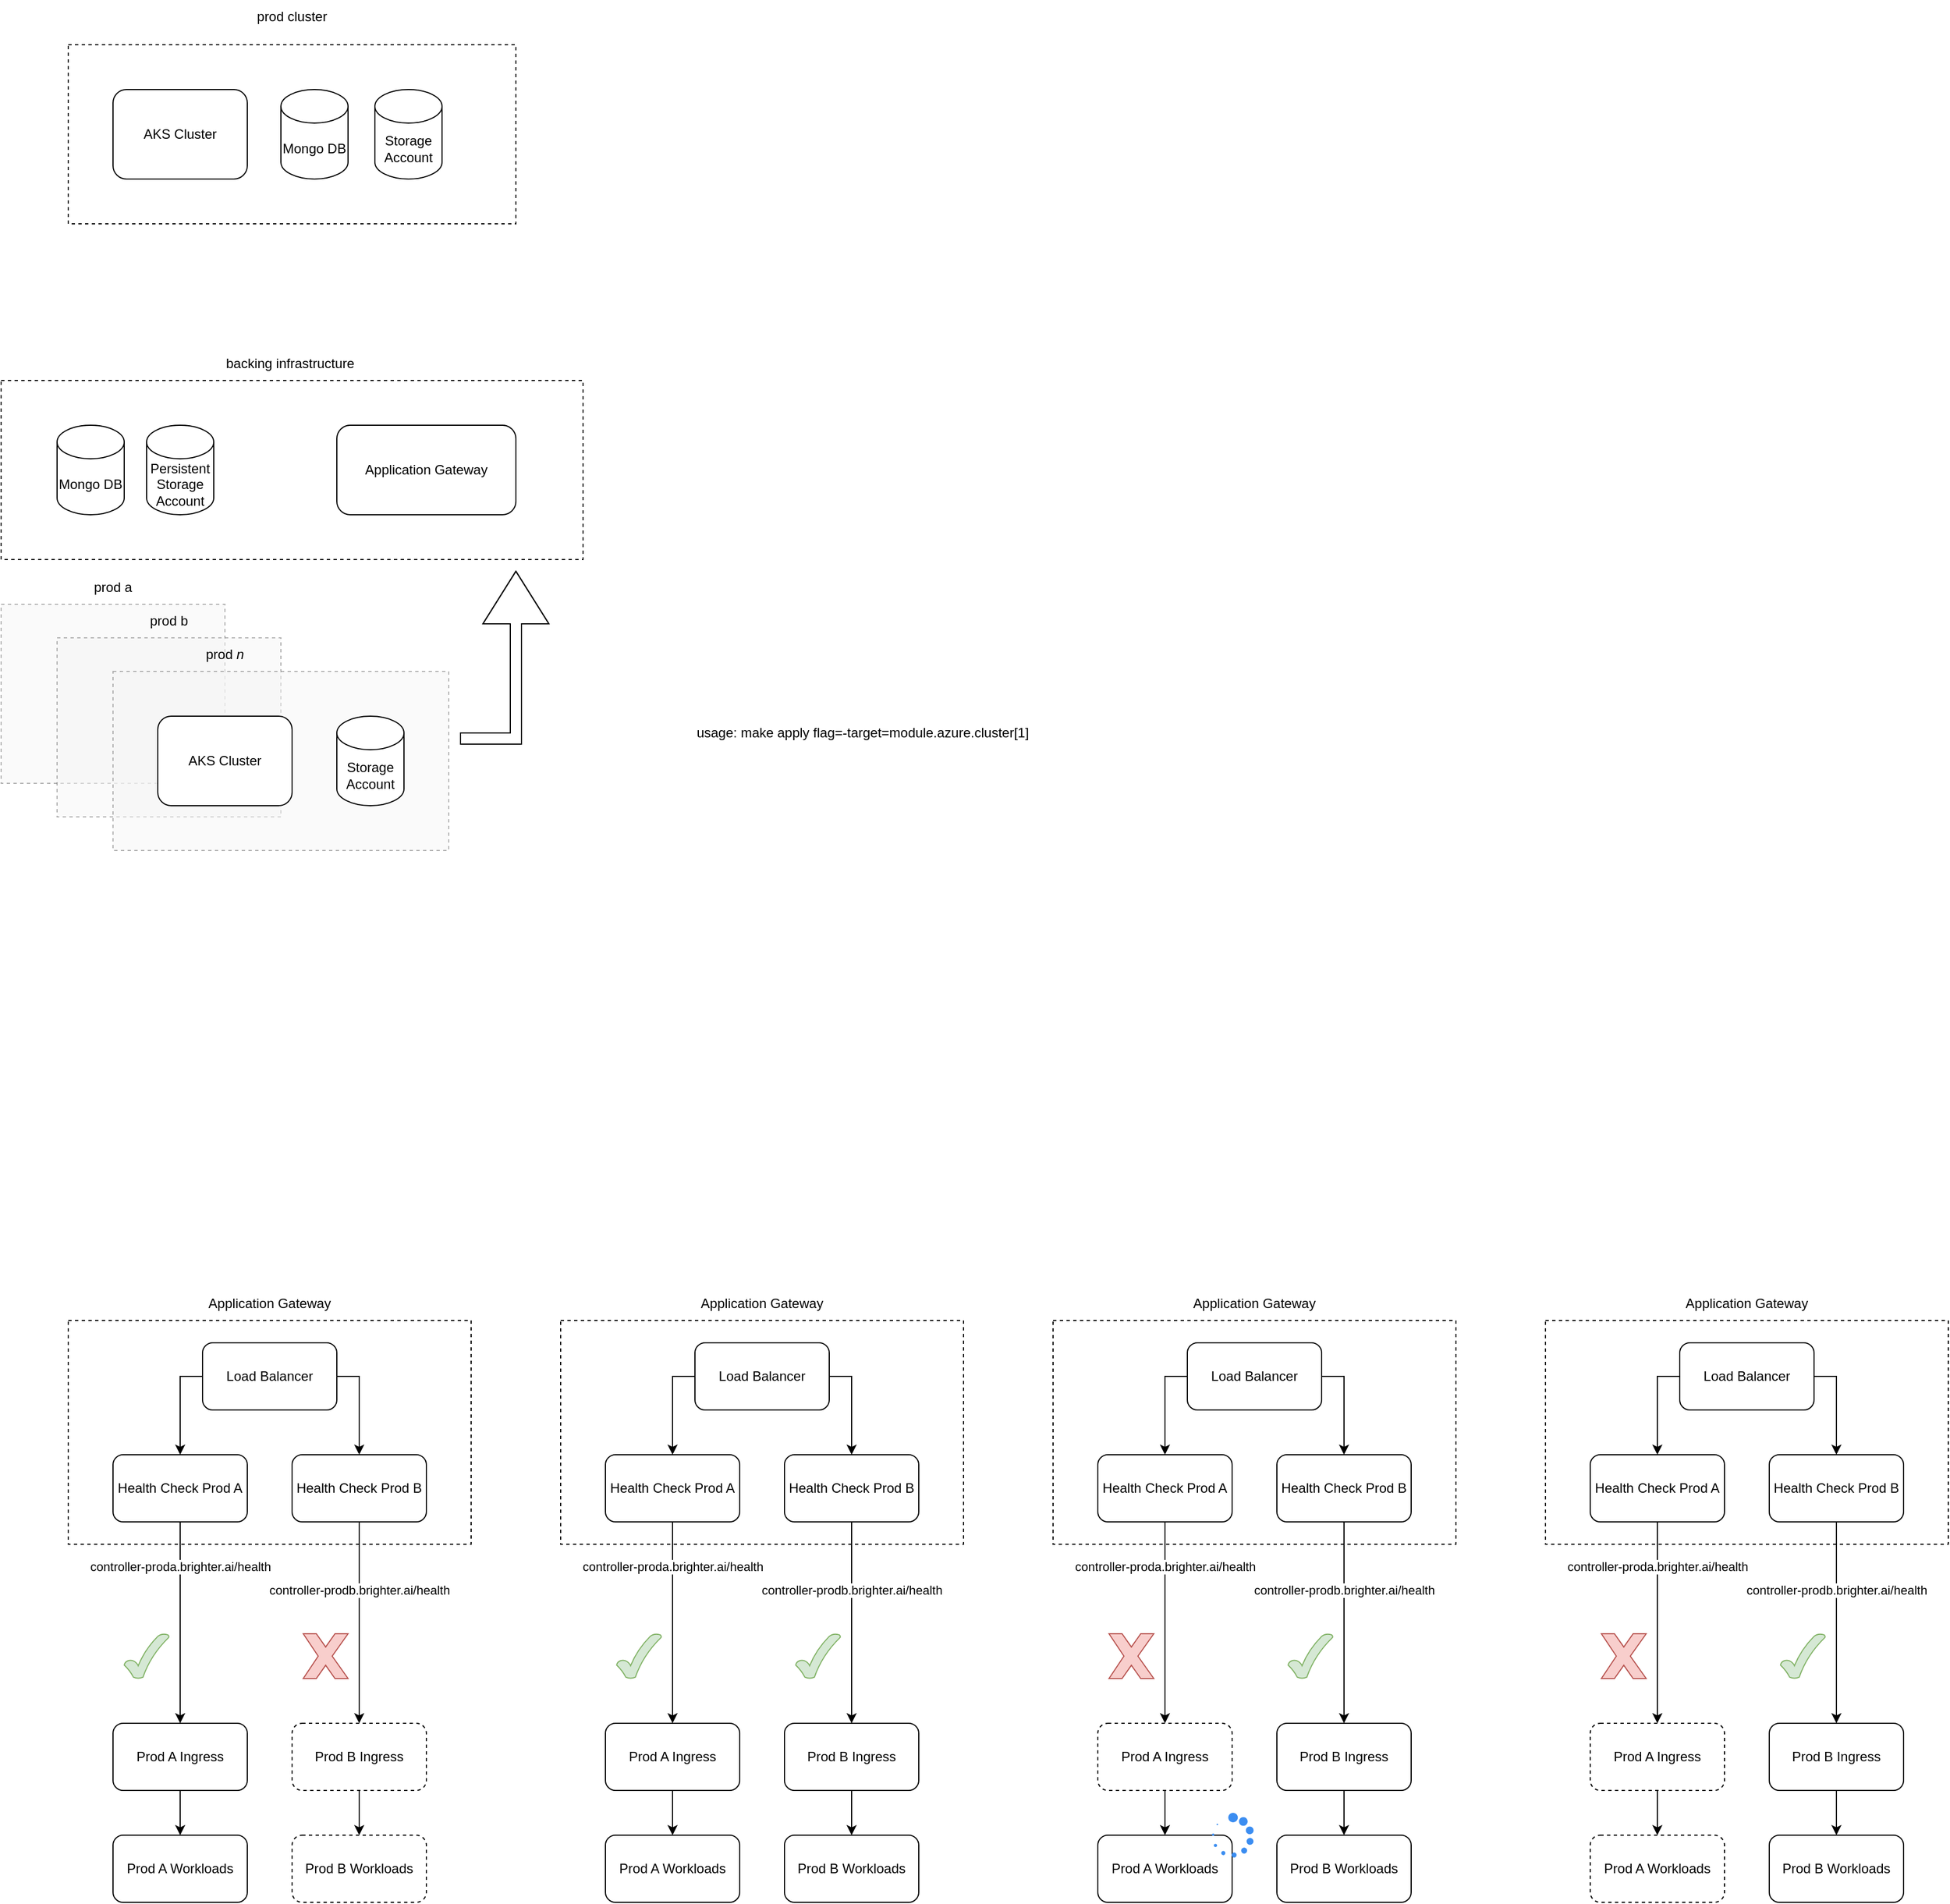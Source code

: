 <mxfile version="21.3.2" type="github">
  <diagram name="Page-1" id="UDhhqJxpYbAcWsfHzgjm">
    <mxGraphModel dx="1865" dy="998" grid="1" gridSize="10" guides="1" tooltips="1" connect="1" arrows="1" fold="1" page="1" pageScale="1" pageWidth="827" pageHeight="1169" math="0" shadow="0">
      <root>
        <mxCell id="0" />
        <mxCell id="1" parent="0" />
        <mxCell id="UAQwls65sq5eITKKGj8J-15" value="" style="rounded=0;whiteSpace=wrap;html=1;fillColor=none;dashed=1;" vertex="1" parent="1">
          <mxGeometry x="140" y="400" width="520" height="160" as="geometry" />
        </mxCell>
        <mxCell id="UAQwls65sq5eITKKGj8J-1" value="" style="rounded=0;whiteSpace=wrap;html=1;fillColor=none;dashed=1;" vertex="1" parent="1">
          <mxGeometry x="200" y="100" width="400" height="160" as="geometry" />
        </mxCell>
        <mxCell id="UAQwls65sq5eITKKGj8J-2" value="prod cluster" style="text;html=1;strokeColor=none;fillColor=none;align=center;verticalAlign=middle;whiteSpace=wrap;rounded=0;" vertex="1" parent="1">
          <mxGeometry x="360" y="60" width="80" height="30" as="geometry" />
        </mxCell>
        <mxCell id="UAQwls65sq5eITKKGj8J-3" value="Storage Account" style="shape=cylinder3;whiteSpace=wrap;html=1;boundedLbl=1;backgroundOutline=1;size=15;" vertex="1" parent="1">
          <mxGeometry x="474" y="140" width="60" height="80" as="geometry" />
        </mxCell>
        <mxCell id="UAQwls65sq5eITKKGj8J-4" value="Mongo DB" style="shape=cylinder3;whiteSpace=wrap;html=1;boundedLbl=1;backgroundOutline=1;size=15;" vertex="1" parent="1">
          <mxGeometry x="390" y="140" width="60" height="80" as="geometry" />
        </mxCell>
        <mxCell id="UAQwls65sq5eITKKGj8J-5" value="AKS Cluster" style="rounded=1;whiteSpace=wrap;html=1;" vertex="1" parent="1">
          <mxGeometry x="240" y="140" width="120" height="80" as="geometry" />
        </mxCell>
        <mxCell id="UAQwls65sq5eITKKGj8J-6" value="" style="rounded=0;whiteSpace=wrap;html=1;dashed=1;opacity=50;fillColor=#f5f5f5;fontColor=#333333;strokeColor=#666666;" vertex="1" parent="1">
          <mxGeometry x="140" y="600" width="200" height="160" as="geometry" />
        </mxCell>
        <mxCell id="UAQwls65sq5eITKKGj8J-7" value="prod a" style="text;html=1;strokeColor=none;fillColor=none;align=center;verticalAlign=middle;whiteSpace=wrap;rounded=0;" vertex="1" parent="1">
          <mxGeometry x="200" y="570" width="80" height="30" as="geometry" />
        </mxCell>
        <mxCell id="UAQwls65sq5eITKKGj8J-8" value="Persistent Storage Account" style="shape=cylinder3;whiteSpace=wrap;html=1;boundedLbl=1;backgroundOutline=1;size=15;" vertex="1" parent="1">
          <mxGeometry x="270" y="440" width="60" height="80" as="geometry" />
        </mxCell>
        <mxCell id="UAQwls65sq5eITKKGj8J-9" value="Mongo DB" style="shape=cylinder3;whiteSpace=wrap;html=1;boundedLbl=1;backgroundOutline=1;size=15;" vertex="1" parent="1">
          <mxGeometry x="190" y="440" width="60" height="80" as="geometry" />
        </mxCell>
        <mxCell id="UAQwls65sq5eITKKGj8J-11" value="" style="rounded=0;whiteSpace=wrap;html=1;dashed=1;opacity=50;fillColor=#f5f5f5;fontColor=#333333;strokeColor=#666666;" vertex="1" parent="1">
          <mxGeometry x="190" y="630" width="200" height="160" as="geometry" />
        </mxCell>
        <mxCell id="UAQwls65sq5eITKKGj8J-12" value="prod b" style="text;html=1;strokeColor=none;fillColor=none;align=center;verticalAlign=middle;whiteSpace=wrap;rounded=0;" vertex="1" parent="1">
          <mxGeometry x="250" y="600" width="80" height="30" as="geometry" />
        </mxCell>
        <mxCell id="UAQwls65sq5eITKKGj8J-14" value="usage: make apply flag=-target=module.azure.cluster[1]" style="text;html=1;strokeColor=none;fillColor=none;align=center;verticalAlign=middle;whiteSpace=wrap;rounded=0;" vertex="1" parent="1">
          <mxGeometry x="690" y="700" width="440" height="30" as="geometry" />
        </mxCell>
        <mxCell id="UAQwls65sq5eITKKGj8J-16" value="backing infrastructure&amp;nbsp;" style="text;html=1;strokeColor=none;fillColor=none;align=center;verticalAlign=middle;whiteSpace=wrap;rounded=0;" vertex="1" parent="1">
          <mxGeometry x="300" y="370" width="200" height="30" as="geometry" />
        </mxCell>
        <mxCell id="UAQwls65sq5eITKKGj8J-17" value="Application Gateway" style="rounded=1;whiteSpace=wrap;html=1;" vertex="1" parent="1">
          <mxGeometry x="440" y="440" width="160" height="80" as="geometry" />
        </mxCell>
        <mxCell id="UAQwls65sq5eITKKGj8J-18" value="" style="rounded=0;whiteSpace=wrap;html=1;dashed=1;opacity=50;fillColor=#f5f5f5;fontColor=#333333;strokeColor=#666666;" vertex="1" parent="1">
          <mxGeometry x="240" y="660" width="300" height="160" as="geometry" />
        </mxCell>
        <mxCell id="UAQwls65sq5eITKKGj8J-19" value="prod &lt;i&gt;n&lt;/i&gt;" style="text;html=1;strokeColor=none;fillColor=none;align=center;verticalAlign=middle;whiteSpace=wrap;rounded=0;" vertex="1" parent="1">
          <mxGeometry x="300" y="630" width="80" height="30" as="geometry" />
        </mxCell>
        <mxCell id="UAQwls65sq5eITKKGj8J-20" value="AKS Cluster" style="rounded=1;whiteSpace=wrap;html=1;" vertex="1" parent="1">
          <mxGeometry x="280" y="700" width="120" height="80" as="geometry" />
        </mxCell>
        <mxCell id="UAQwls65sq5eITKKGj8J-21" value="" style="shape=flexArrow;endArrow=classic;html=1;rounded=0;endWidth=48;endSize=15.33;" edge="1" parent="1">
          <mxGeometry width="50" height="50" relative="1" as="geometry">
            <mxPoint x="550" y="720" as="sourcePoint" />
            <mxPoint x="600" y="570" as="targetPoint" />
            <Array as="points">
              <mxPoint x="600" y="720" />
            </Array>
          </mxGeometry>
        </mxCell>
        <mxCell id="UAQwls65sq5eITKKGj8J-22" value="Storage Account" style="shape=cylinder3;whiteSpace=wrap;html=1;boundedLbl=1;backgroundOutline=1;size=15;" vertex="1" parent="1">
          <mxGeometry x="440" y="700" width="60" height="80" as="geometry" />
        </mxCell>
        <mxCell id="UAQwls65sq5eITKKGj8J-24" value="" style="rounded=0;whiteSpace=wrap;html=1;fillColor=none;dashed=1;" vertex="1" parent="1">
          <mxGeometry x="200" y="1240" width="360" height="200" as="geometry" />
        </mxCell>
        <mxCell id="UAQwls65sq5eITKKGj8J-25" value="Application Gateway" style="text;html=1;strokeColor=none;fillColor=none;align=center;verticalAlign=middle;whiteSpace=wrap;rounded=0;" vertex="1" parent="1">
          <mxGeometry x="280" y="1210" width="200" height="30" as="geometry" />
        </mxCell>
        <mxCell id="UAQwls65sq5eITKKGj8J-31" style="edgeStyle=orthogonalEdgeStyle;rounded=0;orthogonalLoop=1;jettySize=auto;html=1;entryX=0.5;entryY=0;entryDx=0;entryDy=0;" edge="1" parent="1" source="UAQwls65sq5eITKKGj8J-26" target="UAQwls65sq5eITKKGj8J-28">
          <mxGeometry relative="1" as="geometry" />
        </mxCell>
        <mxCell id="UAQwls65sq5eITKKGj8J-33" value="controller-proda.brighter.ai/health" style="edgeLabel;html=1;align=center;verticalAlign=middle;resizable=0;points=[];" vertex="1" connectable="0" parent="UAQwls65sq5eITKKGj8J-31">
          <mxGeometry x="-0.187" y="2" relative="1" as="geometry">
            <mxPoint x="-2" y="-33" as="offset" />
          </mxGeometry>
        </mxCell>
        <mxCell id="UAQwls65sq5eITKKGj8J-26" value="Health Check Prod A" style="rounded=1;whiteSpace=wrap;html=1;" vertex="1" parent="1">
          <mxGeometry x="240" y="1360" width="120" height="60" as="geometry" />
        </mxCell>
        <mxCell id="UAQwls65sq5eITKKGj8J-32" style="edgeStyle=orthogonalEdgeStyle;rounded=0;orthogonalLoop=1;jettySize=auto;html=1;entryX=0.5;entryY=0;entryDx=0;entryDy=0;" edge="1" parent="1" source="UAQwls65sq5eITKKGj8J-27" target="UAQwls65sq5eITKKGj8J-29">
          <mxGeometry relative="1" as="geometry" />
        </mxCell>
        <mxCell id="UAQwls65sq5eITKKGj8J-34" value="controller-prodb.brighter.ai/health" style="edgeLabel;html=1;align=center;verticalAlign=middle;resizable=0;points=[];" vertex="1" connectable="0" parent="UAQwls65sq5eITKKGj8J-32">
          <mxGeometry x="-0.174" y="1" relative="1" as="geometry">
            <mxPoint x="-1" y="-14" as="offset" />
          </mxGeometry>
        </mxCell>
        <mxCell id="UAQwls65sq5eITKKGj8J-27" value="Health Check Prod B" style="rounded=1;whiteSpace=wrap;html=1;" vertex="1" parent="1">
          <mxGeometry x="400" y="1360" width="120" height="60" as="geometry" />
        </mxCell>
        <mxCell id="UAQwls65sq5eITKKGj8J-59" value="" style="edgeStyle=orthogonalEdgeStyle;rounded=0;orthogonalLoop=1;jettySize=auto;html=1;" edge="1" parent="1" source="UAQwls65sq5eITKKGj8J-28" target="UAQwls65sq5eITKKGj8J-57">
          <mxGeometry relative="1" as="geometry" />
        </mxCell>
        <mxCell id="UAQwls65sq5eITKKGj8J-28" value="Prod A Ingress" style="rounded=1;whiteSpace=wrap;html=1;" vertex="1" parent="1">
          <mxGeometry x="240" y="1600" width="120" height="60" as="geometry" />
        </mxCell>
        <mxCell id="UAQwls65sq5eITKKGj8J-60" value="" style="edgeStyle=orthogonalEdgeStyle;rounded=0;orthogonalLoop=1;jettySize=auto;html=1;" edge="1" parent="1" source="UAQwls65sq5eITKKGj8J-29" target="UAQwls65sq5eITKKGj8J-58">
          <mxGeometry relative="1" as="geometry" />
        </mxCell>
        <mxCell id="UAQwls65sq5eITKKGj8J-29" value="Prod B Ingress" style="rounded=1;whiteSpace=wrap;html=1;dashed=1;fillColor=none;" vertex="1" parent="1">
          <mxGeometry x="400" y="1600" width="120" height="60" as="geometry" />
        </mxCell>
        <mxCell id="UAQwls65sq5eITKKGj8J-36" style="edgeStyle=orthogonalEdgeStyle;rounded=0;orthogonalLoop=1;jettySize=auto;html=1;entryX=0.5;entryY=0;entryDx=0;entryDy=0;" edge="1" parent="1" source="UAQwls65sq5eITKKGj8J-35" target="UAQwls65sq5eITKKGj8J-27">
          <mxGeometry relative="1" as="geometry">
            <Array as="points">
              <mxPoint x="460" y="1290" />
            </Array>
          </mxGeometry>
        </mxCell>
        <mxCell id="UAQwls65sq5eITKKGj8J-37" style="edgeStyle=orthogonalEdgeStyle;rounded=0;orthogonalLoop=1;jettySize=auto;html=1;" edge="1" parent="1" source="UAQwls65sq5eITKKGj8J-35" target="UAQwls65sq5eITKKGj8J-26">
          <mxGeometry relative="1" as="geometry">
            <Array as="points">
              <mxPoint x="300" y="1290" />
            </Array>
          </mxGeometry>
        </mxCell>
        <mxCell id="UAQwls65sq5eITKKGj8J-35" value="Load Balancer" style="rounded=1;whiteSpace=wrap;html=1;" vertex="1" parent="1">
          <mxGeometry x="320" y="1260" width="120" height="60" as="geometry" />
        </mxCell>
        <mxCell id="UAQwls65sq5eITKKGj8J-38" value="" style="verticalLabelPosition=bottom;verticalAlign=top;html=1;shape=mxgraph.basic.tick;fillColor=#d5e8d4;strokeColor=#82b366;" vertex="1" parent="1">
          <mxGeometry x="250" y="1520" width="40" height="40" as="geometry" />
        </mxCell>
        <mxCell id="UAQwls65sq5eITKKGj8J-41" value="" style="verticalLabelPosition=bottom;verticalAlign=top;html=1;shape=mxgraph.basic.x;fillColor=#f8cecc;strokeColor=#b85450;" vertex="1" parent="1">
          <mxGeometry x="410" y="1520" width="40" height="40" as="geometry" />
        </mxCell>
        <mxCell id="UAQwls65sq5eITKKGj8J-57" value="Prod A Workloads" style="rounded=1;whiteSpace=wrap;html=1;" vertex="1" parent="1">
          <mxGeometry x="240" y="1700" width="120" height="60" as="geometry" />
        </mxCell>
        <mxCell id="UAQwls65sq5eITKKGj8J-58" value="Prod B Workloads" style="rounded=1;whiteSpace=wrap;html=1;dashed=1;fillColor=none;" vertex="1" parent="1">
          <mxGeometry x="400" y="1700" width="120" height="60" as="geometry" />
        </mxCell>
        <mxCell id="UAQwls65sq5eITKKGj8J-61" value="" style="rounded=0;whiteSpace=wrap;html=1;fillColor=none;dashed=1;" vertex="1" parent="1">
          <mxGeometry x="640" y="1240" width="360" height="200" as="geometry" />
        </mxCell>
        <mxCell id="UAQwls65sq5eITKKGj8J-62" value="Application Gateway" style="text;html=1;strokeColor=none;fillColor=none;align=center;verticalAlign=middle;whiteSpace=wrap;rounded=0;" vertex="1" parent="1">
          <mxGeometry x="720" y="1210" width="200" height="30" as="geometry" />
        </mxCell>
        <mxCell id="UAQwls65sq5eITKKGj8J-63" style="edgeStyle=orthogonalEdgeStyle;rounded=0;orthogonalLoop=1;jettySize=auto;html=1;entryX=0.5;entryY=0;entryDx=0;entryDy=0;" edge="1" parent="1" source="UAQwls65sq5eITKKGj8J-65" target="UAQwls65sq5eITKKGj8J-70">
          <mxGeometry relative="1" as="geometry" />
        </mxCell>
        <mxCell id="UAQwls65sq5eITKKGj8J-64" value="controller-proda.brighter.ai/health" style="edgeLabel;html=1;align=center;verticalAlign=middle;resizable=0;points=[];" vertex="1" connectable="0" parent="UAQwls65sq5eITKKGj8J-63">
          <mxGeometry x="-0.187" y="2" relative="1" as="geometry">
            <mxPoint x="-2" y="-33" as="offset" />
          </mxGeometry>
        </mxCell>
        <mxCell id="UAQwls65sq5eITKKGj8J-65" value="Health Check Prod A" style="rounded=1;whiteSpace=wrap;html=1;" vertex="1" parent="1">
          <mxGeometry x="680" y="1360" width="120" height="60" as="geometry" />
        </mxCell>
        <mxCell id="UAQwls65sq5eITKKGj8J-66" style="edgeStyle=orthogonalEdgeStyle;rounded=0;orthogonalLoop=1;jettySize=auto;html=1;entryX=0.5;entryY=0;entryDx=0;entryDy=0;" edge="1" parent="1" source="UAQwls65sq5eITKKGj8J-68" target="UAQwls65sq5eITKKGj8J-72">
          <mxGeometry relative="1" as="geometry" />
        </mxCell>
        <mxCell id="UAQwls65sq5eITKKGj8J-67" value="controller-prodb.brighter.ai/health" style="edgeLabel;html=1;align=center;verticalAlign=middle;resizable=0;points=[];" vertex="1" connectable="0" parent="UAQwls65sq5eITKKGj8J-66">
          <mxGeometry x="-0.174" y="1" relative="1" as="geometry">
            <mxPoint x="-1" y="-14" as="offset" />
          </mxGeometry>
        </mxCell>
        <mxCell id="UAQwls65sq5eITKKGj8J-68" value="Health Check Prod B" style="rounded=1;whiteSpace=wrap;html=1;" vertex="1" parent="1">
          <mxGeometry x="840" y="1360" width="120" height="60" as="geometry" />
        </mxCell>
        <mxCell id="UAQwls65sq5eITKKGj8J-69" value="" style="edgeStyle=orthogonalEdgeStyle;rounded=0;orthogonalLoop=1;jettySize=auto;html=1;" edge="1" parent="1" source="UAQwls65sq5eITKKGj8J-70" target="UAQwls65sq5eITKKGj8J-78">
          <mxGeometry relative="1" as="geometry" />
        </mxCell>
        <mxCell id="UAQwls65sq5eITKKGj8J-70" value="Prod A Ingress" style="rounded=1;whiteSpace=wrap;html=1;" vertex="1" parent="1">
          <mxGeometry x="680" y="1600" width="120" height="60" as="geometry" />
        </mxCell>
        <mxCell id="UAQwls65sq5eITKKGj8J-71" value="" style="edgeStyle=orthogonalEdgeStyle;rounded=0;orthogonalLoop=1;jettySize=auto;html=1;" edge="1" parent="1" source="UAQwls65sq5eITKKGj8J-72" target="UAQwls65sq5eITKKGj8J-79">
          <mxGeometry relative="1" as="geometry" />
        </mxCell>
        <mxCell id="UAQwls65sq5eITKKGj8J-72" value="Prod B Ingress" style="rounded=1;whiteSpace=wrap;html=1;" vertex="1" parent="1">
          <mxGeometry x="840" y="1600" width="120" height="60" as="geometry" />
        </mxCell>
        <mxCell id="UAQwls65sq5eITKKGj8J-73" style="edgeStyle=orthogonalEdgeStyle;rounded=0;orthogonalLoop=1;jettySize=auto;html=1;entryX=0.5;entryY=0;entryDx=0;entryDy=0;" edge="1" parent="1" source="UAQwls65sq5eITKKGj8J-75" target="UAQwls65sq5eITKKGj8J-68">
          <mxGeometry relative="1" as="geometry">
            <Array as="points">
              <mxPoint x="900" y="1290" />
            </Array>
          </mxGeometry>
        </mxCell>
        <mxCell id="UAQwls65sq5eITKKGj8J-74" style="edgeStyle=orthogonalEdgeStyle;rounded=0;orthogonalLoop=1;jettySize=auto;html=1;" edge="1" parent="1" source="UAQwls65sq5eITKKGj8J-75" target="UAQwls65sq5eITKKGj8J-65">
          <mxGeometry relative="1" as="geometry">
            <Array as="points">
              <mxPoint x="740" y="1290" />
            </Array>
          </mxGeometry>
        </mxCell>
        <mxCell id="UAQwls65sq5eITKKGj8J-75" value="Load Balancer" style="rounded=1;whiteSpace=wrap;html=1;" vertex="1" parent="1">
          <mxGeometry x="760" y="1260" width="120" height="60" as="geometry" />
        </mxCell>
        <mxCell id="UAQwls65sq5eITKKGj8J-76" value="" style="verticalLabelPosition=bottom;verticalAlign=top;html=1;shape=mxgraph.basic.tick;fillColor=#d5e8d4;strokeColor=#82b366;" vertex="1" parent="1">
          <mxGeometry x="690" y="1520" width="40" height="40" as="geometry" />
        </mxCell>
        <mxCell id="UAQwls65sq5eITKKGj8J-78" value="Prod A Workloads" style="rounded=1;whiteSpace=wrap;html=1;" vertex="1" parent="1">
          <mxGeometry x="680" y="1700" width="120" height="60" as="geometry" />
        </mxCell>
        <mxCell id="UAQwls65sq5eITKKGj8J-79" value="Prod B Workloads" style="rounded=1;whiteSpace=wrap;html=1;" vertex="1" parent="1">
          <mxGeometry x="840" y="1700" width="120" height="60" as="geometry" />
        </mxCell>
        <mxCell id="UAQwls65sq5eITKKGj8J-80" value="" style="rounded=0;whiteSpace=wrap;html=1;fillColor=none;dashed=1;" vertex="1" parent="1">
          <mxGeometry x="1080" y="1240" width="360" height="200" as="geometry" />
        </mxCell>
        <mxCell id="UAQwls65sq5eITKKGj8J-81" value="Application Gateway" style="text;html=1;strokeColor=none;fillColor=none;align=center;verticalAlign=middle;whiteSpace=wrap;rounded=0;" vertex="1" parent="1">
          <mxGeometry x="1160" y="1210" width="200" height="30" as="geometry" />
        </mxCell>
        <mxCell id="UAQwls65sq5eITKKGj8J-82" style="edgeStyle=orthogonalEdgeStyle;rounded=0;orthogonalLoop=1;jettySize=auto;html=1;entryX=0.5;entryY=0;entryDx=0;entryDy=0;" edge="1" parent="1" source="UAQwls65sq5eITKKGj8J-84" target="UAQwls65sq5eITKKGj8J-89">
          <mxGeometry relative="1" as="geometry" />
        </mxCell>
        <mxCell id="UAQwls65sq5eITKKGj8J-83" value="controller-proda.brighter.ai/health" style="edgeLabel;html=1;align=center;verticalAlign=middle;resizable=0;points=[];" vertex="1" connectable="0" parent="UAQwls65sq5eITKKGj8J-82">
          <mxGeometry x="-0.187" y="2" relative="1" as="geometry">
            <mxPoint x="-2" y="-33" as="offset" />
          </mxGeometry>
        </mxCell>
        <mxCell id="UAQwls65sq5eITKKGj8J-84" value="Health Check Prod A" style="rounded=1;whiteSpace=wrap;html=1;" vertex="1" parent="1">
          <mxGeometry x="1120" y="1360" width="120" height="60" as="geometry" />
        </mxCell>
        <mxCell id="UAQwls65sq5eITKKGj8J-85" style="edgeStyle=orthogonalEdgeStyle;rounded=0;orthogonalLoop=1;jettySize=auto;html=1;entryX=0.5;entryY=0;entryDx=0;entryDy=0;" edge="1" parent="1" source="UAQwls65sq5eITKKGj8J-87" target="UAQwls65sq5eITKKGj8J-91">
          <mxGeometry relative="1" as="geometry" />
        </mxCell>
        <mxCell id="UAQwls65sq5eITKKGj8J-86" value="controller-prodb.brighter.ai/health" style="edgeLabel;html=1;align=center;verticalAlign=middle;resizable=0;points=[];" vertex="1" connectable="0" parent="UAQwls65sq5eITKKGj8J-85">
          <mxGeometry x="-0.174" y="1" relative="1" as="geometry">
            <mxPoint x="-1" y="-14" as="offset" />
          </mxGeometry>
        </mxCell>
        <mxCell id="UAQwls65sq5eITKKGj8J-87" value="Health Check Prod B" style="rounded=1;whiteSpace=wrap;html=1;" vertex="1" parent="1">
          <mxGeometry x="1280" y="1360" width="120" height="60" as="geometry" />
        </mxCell>
        <mxCell id="UAQwls65sq5eITKKGj8J-88" value="" style="edgeStyle=orthogonalEdgeStyle;rounded=0;orthogonalLoop=1;jettySize=auto;html=1;" edge="1" parent="1" source="UAQwls65sq5eITKKGj8J-89" target="UAQwls65sq5eITKKGj8J-97">
          <mxGeometry relative="1" as="geometry" />
        </mxCell>
        <mxCell id="UAQwls65sq5eITKKGj8J-89" value="Prod A Ingress" style="rounded=1;whiteSpace=wrap;html=1;fillColor=none;dashed=1;" vertex="1" parent="1">
          <mxGeometry x="1120" y="1600" width="120" height="60" as="geometry" />
        </mxCell>
        <mxCell id="UAQwls65sq5eITKKGj8J-90" value="" style="edgeStyle=orthogonalEdgeStyle;rounded=0;orthogonalLoop=1;jettySize=auto;html=1;" edge="1" parent="1" source="UAQwls65sq5eITKKGj8J-91" target="UAQwls65sq5eITKKGj8J-98">
          <mxGeometry relative="1" as="geometry" />
        </mxCell>
        <mxCell id="UAQwls65sq5eITKKGj8J-91" value="Prod B Ingress" style="rounded=1;whiteSpace=wrap;html=1;" vertex="1" parent="1">
          <mxGeometry x="1280" y="1600" width="120" height="60" as="geometry" />
        </mxCell>
        <mxCell id="UAQwls65sq5eITKKGj8J-92" style="edgeStyle=orthogonalEdgeStyle;rounded=0;orthogonalLoop=1;jettySize=auto;html=1;entryX=0.5;entryY=0;entryDx=0;entryDy=0;" edge="1" parent="1" source="UAQwls65sq5eITKKGj8J-94" target="UAQwls65sq5eITKKGj8J-87">
          <mxGeometry relative="1" as="geometry">
            <Array as="points">
              <mxPoint x="1340" y="1290" />
            </Array>
          </mxGeometry>
        </mxCell>
        <mxCell id="UAQwls65sq5eITKKGj8J-93" style="edgeStyle=orthogonalEdgeStyle;rounded=0;orthogonalLoop=1;jettySize=auto;html=1;" edge="1" parent="1" source="UAQwls65sq5eITKKGj8J-94" target="UAQwls65sq5eITKKGj8J-84">
          <mxGeometry relative="1" as="geometry">
            <Array as="points">
              <mxPoint x="1180" y="1290" />
            </Array>
          </mxGeometry>
        </mxCell>
        <mxCell id="UAQwls65sq5eITKKGj8J-94" value="Load Balancer" style="rounded=1;whiteSpace=wrap;html=1;" vertex="1" parent="1">
          <mxGeometry x="1200" y="1260" width="120" height="60" as="geometry" />
        </mxCell>
        <mxCell id="UAQwls65sq5eITKKGj8J-97" value="Prod A Workloads" style="rounded=1;whiteSpace=wrap;html=1;" vertex="1" parent="1">
          <mxGeometry x="1120" y="1700" width="120" height="60" as="geometry" />
        </mxCell>
        <mxCell id="UAQwls65sq5eITKKGj8J-98" value="Prod B Workloads" style="rounded=1;whiteSpace=wrap;html=1;" vertex="1" parent="1">
          <mxGeometry x="1280" y="1700" width="120" height="60" as="geometry" />
        </mxCell>
        <mxCell id="UAQwls65sq5eITKKGj8J-99" value="" style="verticalLabelPosition=bottom;verticalAlign=top;html=1;shape=mxgraph.basic.tick;fillColor=#d5e8d4;strokeColor=#82b366;" vertex="1" parent="1">
          <mxGeometry x="850" y="1520" width="40" height="40" as="geometry" />
        </mxCell>
        <mxCell id="UAQwls65sq5eITKKGj8J-100" value="" style="rounded=0;whiteSpace=wrap;html=1;fillColor=none;dashed=1;" vertex="1" parent="1">
          <mxGeometry x="1520" y="1240" width="360" height="200" as="geometry" />
        </mxCell>
        <mxCell id="UAQwls65sq5eITKKGj8J-101" value="Application Gateway" style="text;html=1;strokeColor=none;fillColor=none;align=center;verticalAlign=middle;whiteSpace=wrap;rounded=0;" vertex="1" parent="1">
          <mxGeometry x="1600" y="1210" width="200" height="30" as="geometry" />
        </mxCell>
        <mxCell id="UAQwls65sq5eITKKGj8J-102" style="edgeStyle=orthogonalEdgeStyle;rounded=0;orthogonalLoop=1;jettySize=auto;html=1;entryX=0.5;entryY=0;entryDx=0;entryDy=0;" edge="1" parent="1" source="UAQwls65sq5eITKKGj8J-104" target="UAQwls65sq5eITKKGj8J-109">
          <mxGeometry relative="1" as="geometry" />
        </mxCell>
        <mxCell id="UAQwls65sq5eITKKGj8J-103" value="controller-proda.brighter.ai/health" style="edgeLabel;html=1;align=center;verticalAlign=middle;resizable=0;points=[];" vertex="1" connectable="0" parent="UAQwls65sq5eITKKGj8J-102">
          <mxGeometry x="-0.187" y="2" relative="1" as="geometry">
            <mxPoint x="-2" y="-33" as="offset" />
          </mxGeometry>
        </mxCell>
        <mxCell id="UAQwls65sq5eITKKGj8J-104" value="Health Check Prod A" style="rounded=1;whiteSpace=wrap;html=1;" vertex="1" parent="1">
          <mxGeometry x="1560" y="1360" width="120" height="60" as="geometry" />
        </mxCell>
        <mxCell id="UAQwls65sq5eITKKGj8J-105" style="edgeStyle=orthogonalEdgeStyle;rounded=0;orthogonalLoop=1;jettySize=auto;html=1;entryX=0.5;entryY=0;entryDx=0;entryDy=0;" edge="1" parent="1" source="UAQwls65sq5eITKKGj8J-107" target="UAQwls65sq5eITKKGj8J-111">
          <mxGeometry relative="1" as="geometry" />
        </mxCell>
        <mxCell id="UAQwls65sq5eITKKGj8J-106" value="controller-prodb.brighter.ai/health" style="edgeLabel;html=1;align=center;verticalAlign=middle;resizable=0;points=[];" vertex="1" connectable="0" parent="UAQwls65sq5eITKKGj8J-105">
          <mxGeometry x="-0.174" y="1" relative="1" as="geometry">
            <mxPoint x="-1" y="-14" as="offset" />
          </mxGeometry>
        </mxCell>
        <mxCell id="UAQwls65sq5eITKKGj8J-107" value="Health Check Prod B" style="rounded=1;whiteSpace=wrap;html=1;" vertex="1" parent="1">
          <mxGeometry x="1720" y="1360" width="120" height="60" as="geometry" />
        </mxCell>
        <mxCell id="UAQwls65sq5eITKKGj8J-108" value="" style="edgeStyle=orthogonalEdgeStyle;rounded=0;orthogonalLoop=1;jettySize=auto;html=1;" edge="1" parent="1" source="UAQwls65sq5eITKKGj8J-109" target="UAQwls65sq5eITKKGj8J-117">
          <mxGeometry relative="1" as="geometry" />
        </mxCell>
        <mxCell id="UAQwls65sq5eITKKGj8J-109" value="Prod A Ingress" style="rounded=1;whiteSpace=wrap;html=1;fillColor=none;dashed=1;" vertex="1" parent="1">
          <mxGeometry x="1560" y="1600" width="120" height="60" as="geometry" />
        </mxCell>
        <mxCell id="UAQwls65sq5eITKKGj8J-110" value="" style="edgeStyle=orthogonalEdgeStyle;rounded=0;orthogonalLoop=1;jettySize=auto;html=1;" edge="1" parent="1" source="UAQwls65sq5eITKKGj8J-111" target="UAQwls65sq5eITKKGj8J-118">
          <mxGeometry relative="1" as="geometry" />
        </mxCell>
        <mxCell id="UAQwls65sq5eITKKGj8J-111" value="Prod B Ingress" style="rounded=1;whiteSpace=wrap;html=1;" vertex="1" parent="1">
          <mxGeometry x="1720" y="1600" width="120" height="60" as="geometry" />
        </mxCell>
        <mxCell id="UAQwls65sq5eITKKGj8J-112" style="edgeStyle=orthogonalEdgeStyle;rounded=0;orthogonalLoop=1;jettySize=auto;html=1;entryX=0.5;entryY=0;entryDx=0;entryDy=0;" edge="1" parent="1" source="UAQwls65sq5eITKKGj8J-114" target="UAQwls65sq5eITKKGj8J-107">
          <mxGeometry relative="1" as="geometry">
            <Array as="points">
              <mxPoint x="1780" y="1290" />
            </Array>
          </mxGeometry>
        </mxCell>
        <mxCell id="UAQwls65sq5eITKKGj8J-113" style="edgeStyle=orthogonalEdgeStyle;rounded=0;orthogonalLoop=1;jettySize=auto;html=1;" edge="1" parent="1" source="UAQwls65sq5eITKKGj8J-114" target="UAQwls65sq5eITKKGj8J-104">
          <mxGeometry relative="1" as="geometry">
            <Array as="points">
              <mxPoint x="1620" y="1290" />
            </Array>
          </mxGeometry>
        </mxCell>
        <mxCell id="UAQwls65sq5eITKKGj8J-114" value="Load Balancer" style="rounded=1;whiteSpace=wrap;html=1;" vertex="1" parent="1">
          <mxGeometry x="1640" y="1260" width="120" height="60" as="geometry" />
        </mxCell>
        <mxCell id="UAQwls65sq5eITKKGj8J-115" value="" style="verticalLabelPosition=bottom;verticalAlign=top;html=1;shape=mxgraph.basic.tick;fillColor=#d5e8d4;strokeColor=#82b366;" vertex="1" parent="1">
          <mxGeometry x="1730" y="1520" width="40" height="40" as="geometry" />
        </mxCell>
        <mxCell id="UAQwls65sq5eITKKGj8J-116" value="" style="verticalLabelPosition=bottom;verticalAlign=top;html=1;shape=mxgraph.basic.x;fillColor=#f8cecc;strokeColor=#b85450;" vertex="1" parent="1">
          <mxGeometry x="1570" y="1520" width="40" height="40" as="geometry" />
        </mxCell>
        <mxCell id="UAQwls65sq5eITKKGj8J-117" value="Prod A Workloads" style="rounded=1;whiteSpace=wrap;html=1;fillColor=none;dashed=1;" vertex="1" parent="1">
          <mxGeometry x="1560" y="1700" width="120" height="60" as="geometry" />
        </mxCell>
        <mxCell id="UAQwls65sq5eITKKGj8J-118" value="Prod B Workloads" style="rounded=1;whiteSpace=wrap;html=1;" vertex="1" parent="1">
          <mxGeometry x="1720" y="1700" width="120" height="60" as="geometry" />
        </mxCell>
        <mxCell id="UAQwls65sq5eITKKGj8J-119" value="" style="verticalLabelPosition=bottom;verticalAlign=top;html=1;shape=mxgraph.basic.tick;fillColor=#d5e8d4;strokeColor=#82b366;" vertex="1" parent="1">
          <mxGeometry x="1290" y="1520" width="40" height="40" as="geometry" />
        </mxCell>
        <mxCell id="UAQwls65sq5eITKKGj8J-120" value="" style="verticalLabelPosition=bottom;verticalAlign=top;html=1;shape=mxgraph.basic.x;fillColor=#f8cecc;strokeColor=#b85450;" vertex="1" parent="1">
          <mxGeometry x="1130" y="1520" width="40" height="40" as="geometry" />
        </mxCell>
        <mxCell id="UAQwls65sq5eITKKGj8J-121" value="" style="sketch=0;html=1;aspect=fixed;strokeColor=none;shadow=0;fillColor=#3B8DF1;verticalAlign=top;labelPosition=center;verticalLabelPosition=bottom;shape=mxgraph.gcp2.loading_2" vertex="1" parent="1">
          <mxGeometry x="1222" y="1680" width="37.2" height="40" as="geometry" />
        </mxCell>
      </root>
    </mxGraphModel>
  </diagram>
</mxfile>
